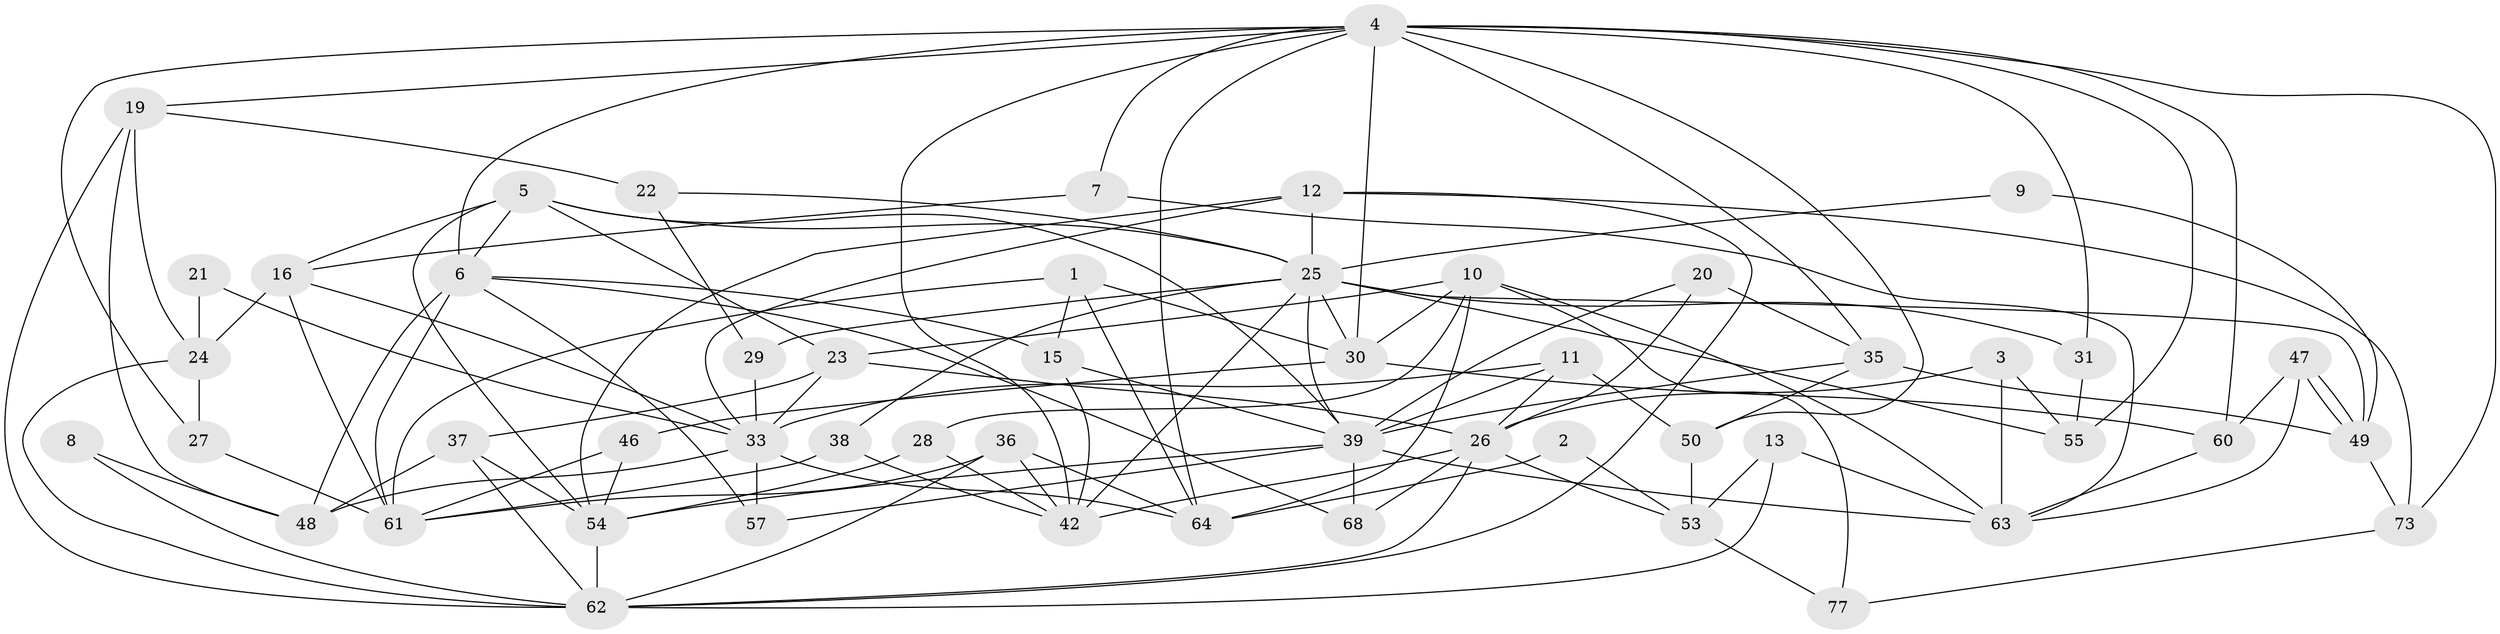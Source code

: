 // Generated by graph-tools (version 1.1) at 2025/24/03/03/25 07:24:03]
// undirected, 52 vertices, 128 edges
graph export_dot {
graph [start="1"]
  node [color=gray90,style=filled];
  1 [super="+56"];
  2;
  3;
  4 [super="+41"];
  5 [super="+17"];
  6 [super="+14"];
  7;
  8;
  9;
  10 [super="+18"];
  11;
  12 [super="+32"];
  13;
  15;
  16 [super="+52"];
  19 [super="+40"];
  20;
  21;
  22;
  23;
  24;
  25 [super="+59"];
  26 [super="+34"];
  27 [super="+45"];
  28;
  29;
  30 [super="+75"];
  31 [super="+74"];
  33 [super="+69"];
  35;
  36 [super="+44"];
  37;
  38;
  39 [super="+43"];
  42 [super="+51"];
  46;
  47;
  48;
  49 [super="+71"];
  50;
  53 [super="+67"];
  54 [super="+58"];
  55;
  57;
  60 [super="+65"];
  61 [super="+72"];
  62 [super="+70"];
  63 [super="+76"];
  64 [super="+66"];
  68;
  73;
  77;
  1 -- 30;
  1 -- 61;
  1 -- 64;
  1 -- 15;
  2 -- 53;
  2 -- 64;
  3 -- 55;
  3 -- 26;
  3 -- 63;
  4 -- 7;
  4 -- 27;
  4 -- 42;
  4 -- 55;
  4 -- 60;
  4 -- 50;
  4 -- 35;
  4 -- 6;
  4 -- 73;
  4 -- 30;
  4 -- 31;
  4 -- 19;
  4 -- 64;
  5 -- 16;
  5 -- 23;
  5 -- 25;
  5 -- 54;
  5 -- 6;
  5 -- 39;
  6 -- 15;
  6 -- 57;
  6 -- 48;
  6 -- 68;
  6 -- 61;
  7 -- 63;
  7 -- 16;
  8 -- 48;
  8 -- 62;
  9 -- 25;
  9 -- 49;
  10 -- 28;
  10 -- 23;
  10 -- 77;
  10 -- 30;
  10 -- 63;
  10 -- 64;
  11 -- 39;
  11 -- 33;
  11 -- 50;
  11 -- 26;
  12 -- 25;
  12 -- 73;
  12 -- 33;
  12 -- 62;
  12 -- 54;
  13 -- 62;
  13 -- 63;
  13 -- 53;
  15 -- 39;
  15 -- 42;
  16 -- 33;
  16 -- 24;
  16 -- 61;
  19 -- 48;
  19 -- 22;
  19 -- 24;
  19 -- 62;
  20 -- 39;
  20 -- 35;
  20 -- 26;
  21 -- 24;
  21 -- 33;
  22 -- 29;
  22 -- 25;
  23 -- 37;
  23 -- 33;
  23 -- 26;
  24 -- 62;
  24 -- 27;
  25 -- 55;
  25 -- 42;
  25 -- 49;
  25 -- 38;
  25 -- 39;
  25 -- 29;
  25 -- 30;
  25 -- 31;
  26 -- 68;
  26 -- 42;
  26 -- 62;
  26 -- 53;
  27 -- 61;
  28 -- 42;
  28 -- 54;
  29 -- 33;
  30 -- 46;
  30 -- 60;
  31 -- 55;
  33 -- 57;
  33 -- 64;
  33 -- 48;
  35 -- 50;
  35 -- 49;
  35 -- 39;
  36 -- 61;
  36 -- 62;
  36 -- 64;
  36 -- 42;
  37 -- 48;
  37 -- 62;
  37 -- 54;
  38 -- 42;
  38 -- 61;
  39 -- 68;
  39 -- 57;
  39 -- 54;
  39 -- 63;
  46 -- 54;
  46 -- 61;
  47 -- 49;
  47 -- 49;
  47 -- 63;
  47 -- 60;
  49 -- 73;
  50 -- 53;
  53 -- 77;
  54 -- 62;
  60 -- 63;
  73 -- 77;
}
